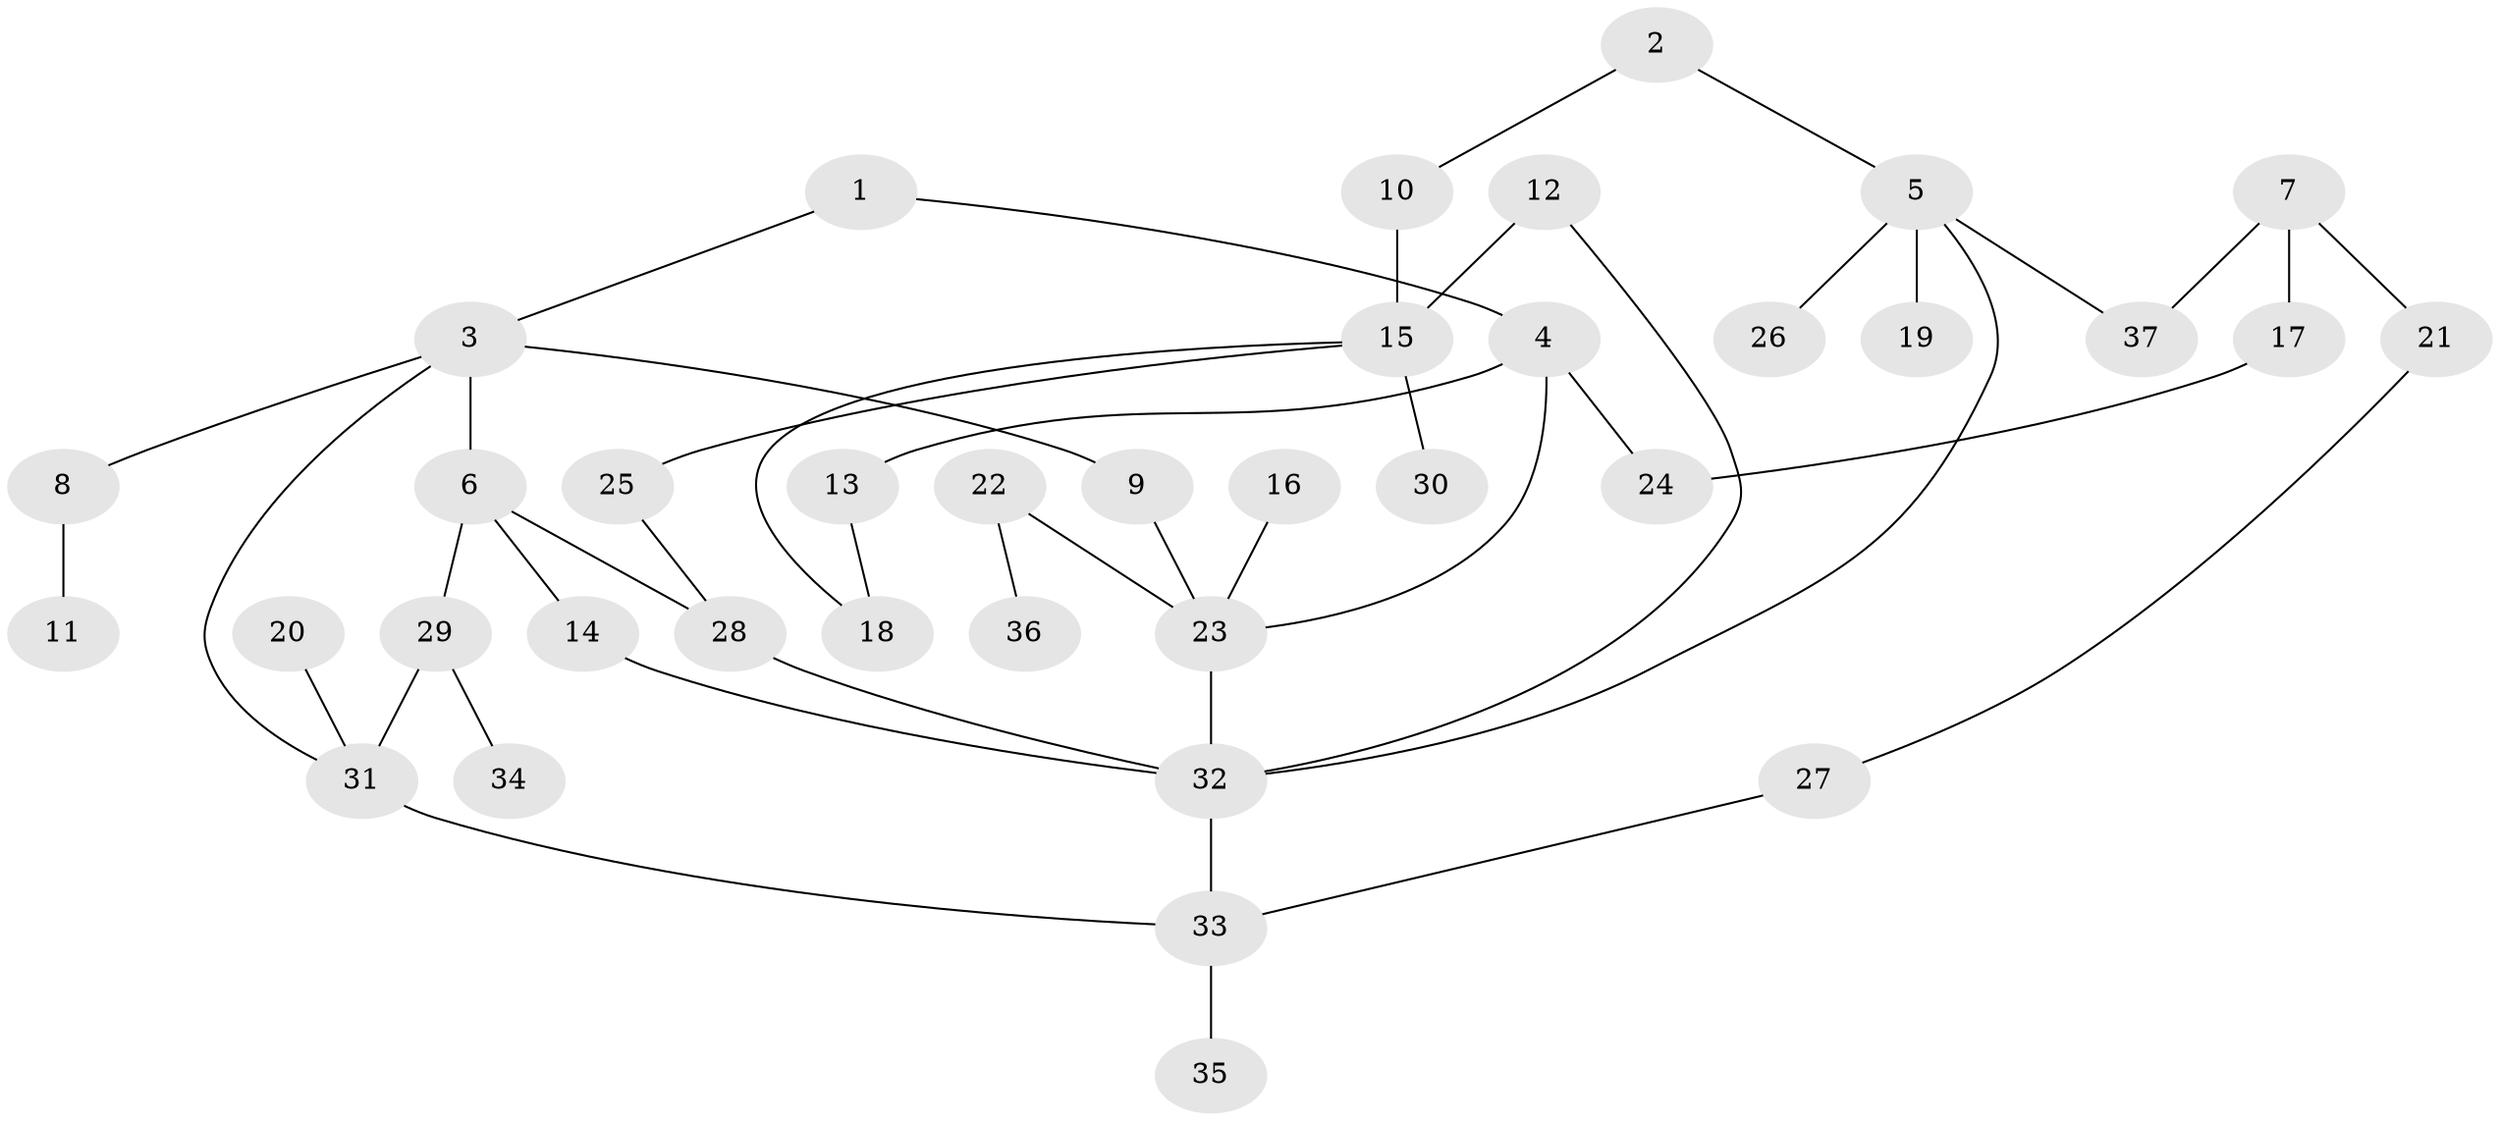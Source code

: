 // original degree distribution, {8: 0.0136986301369863, 5: 0.0273972602739726, 7: 0.0273972602739726, 3: 0.1917808219178082, 6: 0.0273972602739726, 2: 0.2328767123287671, 4: 0.0684931506849315, 1: 0.410958904109589}
// Generated by graph-tools (version 1.1) at 2025/36/03/04/25 23:36:09]
// undirected, 37 vertices, 46 edges
graph export_dot {
  node [color=gray90,style=filled];
  1;
  2;
  3;
  4;
  5;
  6;
  7;
  8;
  9;
  10;
  11;
  12;
  13;
  14;
  15;
  16;
  17;
  18;
  19;
  20;
  21;
  22;
  23;
  24;
  25;
  26;
  27;
  28;
  29;
  30;
  31;
  32;
  33;
  34;
  35;
  36;
  37;
  1 -- 3 [weight=1.0];
  1 -- 4 [weight=1.0];
  2 -- 5 [weight=1.0];
  2 -- 10 [weight=1.0];
  3 -- 6 [weight=1.0];
  3 -- 8 [weight=1.0];
  3 -- 9 [weight=1.0];
  3 -- 31 [weight=1.0];
  4 -- 13 [weight=1.0];
  4 -- 23 [weight=1.0];
  4 -- 24 [weight=2.0];
  5 -- 19 [weight=1.0];
  5 -- 26 [weight=1.0];
  5 -- 32 [weight=1.0];
  5 -- 37 [weight=1.0];
  6 -- 14 [weight=1.0];
  6 -- 28 [weight=1.0];
  6 -- 29 [weight=1.0];
  7 -- 17 [weight=1.0];
  7 -- 21 [weight=1.0];
  7 -- 37 [weight=1.0];
  8 -- 11 [weight=1.0];
  9 -- 23 [weight=1.0];
  10 -- 15 [weight=1.0];
  12 -- 15 [weight=2.0];
  12 -- 32 [weight=1.0];
  13 -- 18 [weight=1.0];
  14 -- 32 [weight=1.0];
  15 -- 18 [weight=1.0];
  15 -- 25 [weight=1.0];
  15 -- 30 [weight=1.0];
  16 -- 23 [weight=1.0];
  17 -- 24 [weight=1.0];
  20 -- 31 [weight=1.0];
  21 -- 27 [weight=1.0];
  22 -- 23 [weight=1.0];
  22 -- 36 [weight=1.0];
  23 -- 32 [weight=1.0];
  25 -- 28 [weight=1.0];
  27 -- 33 [weight=1.0];
  28 -- 32 [weight=1.0];
  29 -- 31 [weight=2.0];
  29 -- 34 [weight=1.0];
  31 -- 33 [weight=1.0];
  32 -- 33 [weight=1.0];
  33 -- 35 [weight=1.0];
}

